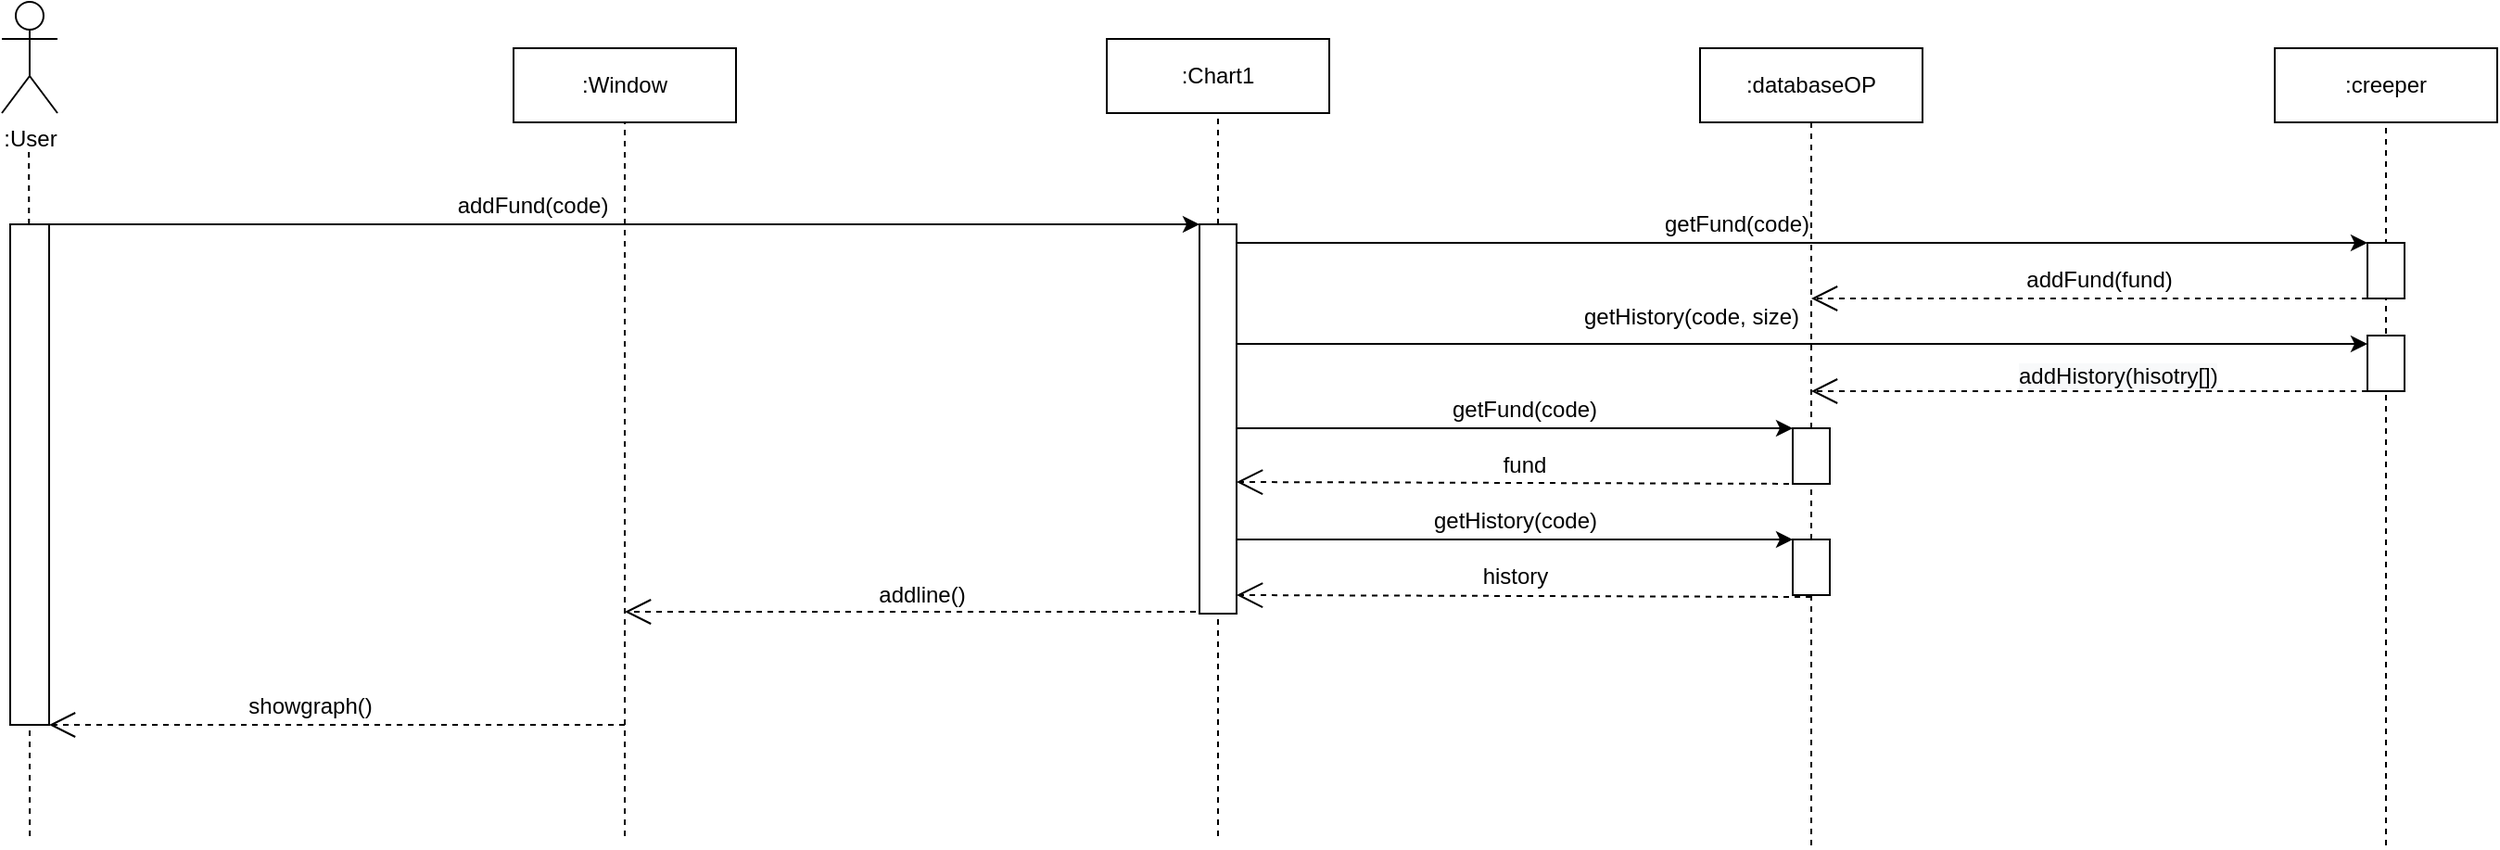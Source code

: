 <mxfile version="14.6.13" type="device"><diagram id="MnaK1AtwsZy4smSYH2O8" name="第 1 页"><mxGraphModel dx="1933" dy="822" grid="1" gridSize="10" guides="1" tooltips="1" connect="1" arrows="1" fold="1" page="1" pageScale="1" pageWidth="827" pageHeight="1169" math="0" shadow="0"><root><mxCell id="0"/><mxCell id="1" parent="0"/><mxCell id="8qOaehZTRVqwu9llJdRh-4" value=":User" style="shape=umlActor;verticalLabelPosition=bottom;verticalAlign=top;html=1;outlineConnect=0;" parent="1" vertex="1"><mxGeometry x="-136" y="110" width="30" height="60" as="geometry"/></mxCell><mxCell id="8qOaehZTRVqwu9llJdRh-5" value="" style="endArrow=none;dashed=1;html=1;entryX=0.5;entryY=1;entryDx=0;entryDy=0;" parent="1" target="8qOaehZTRVqwu9llJdRh-27" edge="1"><mxGeometry width="50" height="50" relative="1" as="geometry"><mxPoint x="200" y="560" as="sourcePoint"/><mxPoint x="200.5" y="200" as="targetPoint"/></mxGeometry></mxCell><mxCell id="8qOaehZTRVqwu9llJdRh-6" value=":Chart1" style="rounded=0;whiteSpace=wrap;html=1;" parent="1" vertex="1"><mxGeometry x="460" y="130" width="120" height="40" as="geometry"/></mxCell><mxCell id="8qOaehZTRVqwu9llJdRh-7" value="" style="endArrow=none;dashed=1;html=1;entryX=0.5;entryY=1;entryDx=0;entryDy=0;" parent="1" target="8qOaehZTRVqwu9llJdRh-6" edge="1"><mxGeometry width="50" height="50" relative="1" as="geometry"><mxPoint x="520" y="560" as="sourcePoint"/><mxPoint x="520" y="190" as="targetPoint"/></mxGeometry></mxCell><mxCell id="8qOaehZTRVqwu9llJdRh-8" value="" style="endArrow=classic;html=1;entryX=0;entryY=0;entryDx=0;entryDy=0;" parent="1" target="8qOaehZTRVqwu9llJdRh-35" edge="1"><mxGeometry width="50" height="50" relative="1" as="geometry"><mxPoint x="-120" y="230" as="sourcePoint"/><mxPoint x="520" y="230" as="targetPoint"/></mxGeometry></mxCell><mxCell id="8qOaehZTRVqwu9llJdRh-9" value="addFund(code)" style="text;html=1;align=center;verticalAlign=middle;resizable=0;points=[];autosize=1;strokeColor=none;" parent="1" vertex="1"><mxGeometry x="100" y="210" width="100" height="20" as="geometry"/></mxCell><mxCell id="8qOaehZTRVqwu9llJdRh-10" value="" style="endArrow=open;endFill=1;endSize=12;html=1;fontSize=20;dashed=1;" parent="1" edge="1"><mxGeometry width="160" relative="1" as="geometry"><mxPoint x="520" y="439" as="sourcePoint"/><mxPoint x="200" y="439" as="targetPoint"/></mxGeometry></mxCell><mxCell id="8qOaehZTRVqwu9llJdRh-11" value="addline()" style="text;html=1;align=center;verticalAlign=middle;resizable=0;points=[];autosize=1;strokeColor=none;" parent="1" vertex="1"><mxGeometry x="330" y="420" width="60" height="20" as="geometry"/></mxCell><mxCell id="8qOaehZTRVqwu9llJdRh-12" value=":databaseOP" style="rounded=0;whiteSpace=wrap;html=1;" parent="1" vertex="1"><mxGeometry x="780" y="135" width="120" height="40" as="geometry"/></mxCell><mxCell id="8qOaehZTRVqwu9llJdRh-13" value="" style="endArrow=none;dashed=1;html=1;entryX=0.5;entryY=1;entryDx=0;entryDy=0;startArrow=none;" parent="1" source="8qOaehZTRVqwu9llJdRh-70" target="8qOaehZTRVqwu9llJdRh-12" edge="1"><mxGeometry width="50" height="50" relative="1" as="geometry"><mxPoint x="840" y="565" as="sourcePoint"/><mxPoint x="840" y="195" as="targetPoint"/></mxGeometry></mxCell><mxCell id="8qOaehZTRVqwu9llJdRh-26" value="" style="endArrow=none;dashed=1;html=1;" parent="1" edge="1"><mxGeometry width="50" height="50" relative="1" as="geometry"><mxPoint x="-120.92" y="560" as="sourcePoint"/><mxPoint x="-121.42" y="190" as="targetPoint"/></mxGeometry></mxCell><mxCell id="8qOaehZTRVqwu9llJdRh-27" value=":Window" style="rounded=0;whiteSpace=wrap;html=1;" parent="1" vertex="1"><mxGeometry x="140" y="135" width="120" height="40" as="geometry"/></mxCell><mxCell id="8qOaehZTRVqwu9llJdRh-28" value="" style="endArrow=open;endFill=1;endSize=12;html=1;fontSize=20;dashed=1;entryX=1;entryY=1;entryDx=0;entryDy=0;" parent="1" target="8qOaehZTRVqwu9llJdRh-32" edge="1"><mxGeometry width="160" relative="1" as="geometry"><mxPoint x="200" y="500" as="sourcePoint"/><mxPoint x="-120" y="400" as="targetPoint"/></mxGeometry></mxCell><mxCell id="8qOaehZTRVqwu9llJdRh-29" value="showgraph()" style="text;html=1;align=center;verticalAlign=middle;resizable=0;points=[];autosize=1;strokeColor=none;" parent="1" vertex="1"><mxGeometry x="-10" y="480" width="80" height="20" as="geometry"/></mxCell><mxCell id="8qOaehZTRVqwu9llJdRh-32" value="" style="rounded=0;whiteSpace=wrap;html=1;" parent="1" vertex="1"><mxGeometry x="-131.5" y="230" width="21" height="270" as="geometry"/></mxCell><mxCell id="8qOaehZTRVqwu9llJdRh-35" value="" style="rounded=0;whiteSpace=wrap;html=1;" parent="1" vertex="1"><mxGeometry x="510" y="230" width="20" height="210" as="geometry"/></mxCell><mxCell id="8qOaehZTRVqwu9llJdRh-40" value=":creeper" style="rounded=0;whiteSpace=wrap;html=1;" parent="1" vertex="1"><mxGeometry x="1090" y="135" width="120" height="40" as="geometry"/></mxCell><mxCell id="8qOaehZTRVqwu9llJdRh-41" value="" style="endArrow=none;dashed=1;html=1;entryX=0.5;entryY=1;entryDx=0;entryDy=0;" parent="1" target="8qOaehZTRVqwu9llJdRh-40" edge="1"><mxGeometry width="50" height="50" relative="1" as="geometry"><mxPoint x="1150" y="565" as="sourcePoint"/><mxPoint x="1150" y="195" as="targetPoint"/></mxGeometry></mxCell><mxCell id="8qOaehZTRVqwu9llJdRh-43" value="" style="endArrow=classic;html=1;" parent="1" edge="1"><mxGeometry width="50" height="50" relative="1" as="geometry"><mxPoint x="530" y="240" as="sourcePoint"/><mxPoint x="1140" y="240" as="targetPoint"/></mxGeometry></mxCell><mxCell id="8qOaehZTRVqwu9llJdRh-44" value="getFund(code)" style="text;html=1;strokeColor=none;fillColor=none;align=center;verticalAlign=middle;whiteSpace=wrap;rounded=0;" parent="1" vertex="1"><mxGeometry x="780" y="220" width="40" height="20" as="geometry"/></mxCell><mxCell id="8qOaehZTRVqwu9llJdRh-46" value="" style="rounded=0;whiteSpace=wrap;html=1;" parent="1" vertex="1"><mxGeometry x="1140" y="240" width="20" height="30" as="geometry"/></mxCell><mxCell id="8qOaehZTRVqwu9llJdRh-47" value="" style="endArrow=open;endFill=1;endSize=12;html=1;fontSize=20;exitX=0;exitY=1;exitDx=0;exitDy=0;dashed=1;" parent="1" source="8qOaehZTRVqwu9llJdRh-46" edge="1"><mxGeometry width="160" relative="1" as="geometry"><mxPoint x="760" y="340" as="sourcePoint"/><mxPoint x="840" y="270" as="targetPoint"/></mxGeometry></mxCell><mxCell id="8qOaehZTRVqwu9llJdRh-48" value="addFund(fund)" style="text;html=1;align=center;verticalAlign=middle;resizable=0;points=[];autosize=1;strokeColor=none;" parent="1" vertex="1"><mxGeometry x="950" y="250" width="90" height="20" as="geometry"/></mxCell><mxCell id="8qOaehZTRVqwu9llJdRh-51" value="" style="endArrow=classic;html=1;" parent="1" edge="1"><mxGeometry width="50" height="50" relative="1" as="geometry"><mxPoint x="530" y="294.5" as="sourcePoint"/><mxPoint x="1140" y="294.5" as="targetPoint"/></mxGeometry></mxCell><mxCell id="8qOaehZTRVqwu9llJdRh-52" value="getHistory(code, size)" style="text;html=1;align=center;verticalAlign=middle;resizable=0;points=[];autosize=1;strokeColor=none;" parent="1" vertex="1"><mxGeometry x="710" y="270" width="130" height="20" as="geometry"/></mxCell><mxCell id="8qOaehZTRVqwu9llJdRh-54" value="" style="rounded=0;whiteSpace=wrap;html=1;" parent="1" vertex="1"><mxGeometry x="1140" y="290" width="20" height="30" as="geometry"/></mxCell><mxCell id="8qOaehZTRVqwu9llJdRh-55" value="" style="endArrow=open;endFill=1;endSize=12;html=1;fontSize=20;dashed=1;exitX=0;exitY=1;exitDx=0;exitDy=0;" parent="1" source="8qOaehZTRVqwu9llJdRh-54" edge="1"><mxGeometry width="160" relative="1" as="geometry"><mxPoint x="670" y="340" as="sourcePoint"/><mxPoint x="840" y="320" as="targetPoint"/></mxGeometry></mxCell><mxCell id="8qOaehZTRVqwu9llJdRh-56" value="&lt;span style=&quot;color: rgb(0 , 0 , 0) ; font-family: &amp;#34;helvetica&amp;#34; ; font-size: 12px ; font-style: normal ; font-weight: 400 ; letter-spacing: normal ; text-align: center ; text-indent: 0px ; text-transform: none ; word-spacing: 0px ; background-color: rgb(248 , 249 , 250) ; display: inline ; float: none&quot;&gt;addHistory(hisotry[])&lt;/span&gt;" style="text;whiteSpace=wrap;html=1;" parent="1" vertex="1"><mxGeometry x="950" y="298" width="100" height="30" as="geometry"/></mxCell><mxCell id="8qOaehZTRVqwu9llJdRh-62" value="" style="endArrow=classic;html=1;" parent="1" edge="1"><mxGeometry width="50" height="50" relative="1" as="geometry"><mxPoint x="530" y="340" as="sourcePoint"/><mxPoint x="830" y="340" as="targetPoint"/></mxGeometry></mxCell><mxCell id="8qOaehZTRVqwu9llJdRh-63" value="getFund(code)" style="text;html=1;align=center;verticalAlign=middle;resizable=0;points=[];autosize=1;strokeColor=none;" parent="1" vertex="1"><mxGeometry x="640" y="320" width="90" height="20" as="geometry"/></mxCell><mxCell id="8qOaehZTRVqwu9llJdRh-65" value="" style="endArrow=open;endFill=1;endSize=12;html=1;fontSize=20;dashed=1;exitX=0;exitY=1;exitDx=0;exitDy=0;" parent="1" edge="1"><mxGeometry width="160" relative="1" as="geometry"><mxPoint x="840" y="370" as="sourcePoint"/><mxPoint x="530" y="369" as="targetPoint"/></mxGeometry></mxCell><mxCell id="8qOaehZTRVqwu9llJdRh-66" value="fund" style="text;html=1;align=center;verticalAlign=middle;resizable=0;points=[];autosize=1;strokeColor=none;" parent="1" vertex="1"><mxGeometry x="665" y="350" width="40" height="20" as="geometry"/></mxCell><mxCell id="8qOaehZTRVqwu9llJdRh-67" value="" style="endArrow=classic;html=1;" parent="1" edge="1"><mxGeometry width="50" height="50" relative="1" as="geometry"><mxPoint x="530" y="400" as="sourcePoint"/><mxPoint x="830" y="400" as="targetPoint"/></mxGeometry></mxCell><mxCell id="8qOaehZTRVqwu9llJdRh-69" value="" style="rounded=0;whiteSpace=wrap;html=1;" parent="1" vertex="1"><mxGeometry x="830" y="340" width="20" height="30" as="geometry"/></mxCell><mxCell id="8qOaehZTRVqwu9llJdRh-70" value="" style="rounded=0;whiteSpace=wrap;html=1;" parent="1" vertex="1"><mxGeometry x="830" y="400" width="20" height="30" as="geometry"/></mxCell><mxCell id="8qOaehZTRVqwu9llJdRh-71" value="" style="endArrow=none;dashed=1;html=1;entryX=0.5;entryY=1;entryDx=0;entryDy=0;" parent="1" target="8qOaehZTRVqwu9llJdRh-70" edge="1"><mxGeometry width="50" height="50" relative="1" as="geometry"><mxPoint x="840" y="565" as="sourcePoint"/><mxPoint x="840" y="175" as="targetPoint"/></mxGeometry></mxCell><mxCell id="8qOaehZTRVqwu9llJdRh-72" value="getHistory(code)" style="text;html=1;align=center;verticalAlign=middle;resizable=0;points=[];autosize=1;strokeColor=none;" parent="1" vertex="1"><mxGeometry x="630" y="380" width="100" height="20" as="geometry"/></mxCell><mxCell id="8qOaehZTRVqwu9llJdRh-73" value="" style="endArrow=open;endFill=1;endSize=12;html=1;fontSize=20;dashed=1;exitX=0;exitY=1;exitDx=0;exitDy=0;" parent="1" edge="1"><mxGeometry width="160" relative="1" as="geometry"><mxPoint x="840" y="431" as="sourcePoint"/><mxPoint x="530" y="430" as="targetPoint"/></mxGeometry></mxCell><mxCell id="8qOaehZTRVqwu9llJdRh-74" value="history" style="text;html=1;align=center;verticalAlign=middle;resizable=0;points=[];autosize=1;strokeColor=none;" parent="1" vertex="1"><mxGeometry x="655" y="410" width="50" height="20" as="geometry"/></mxCell></root></mxGraphModel></diagram></mxfile>